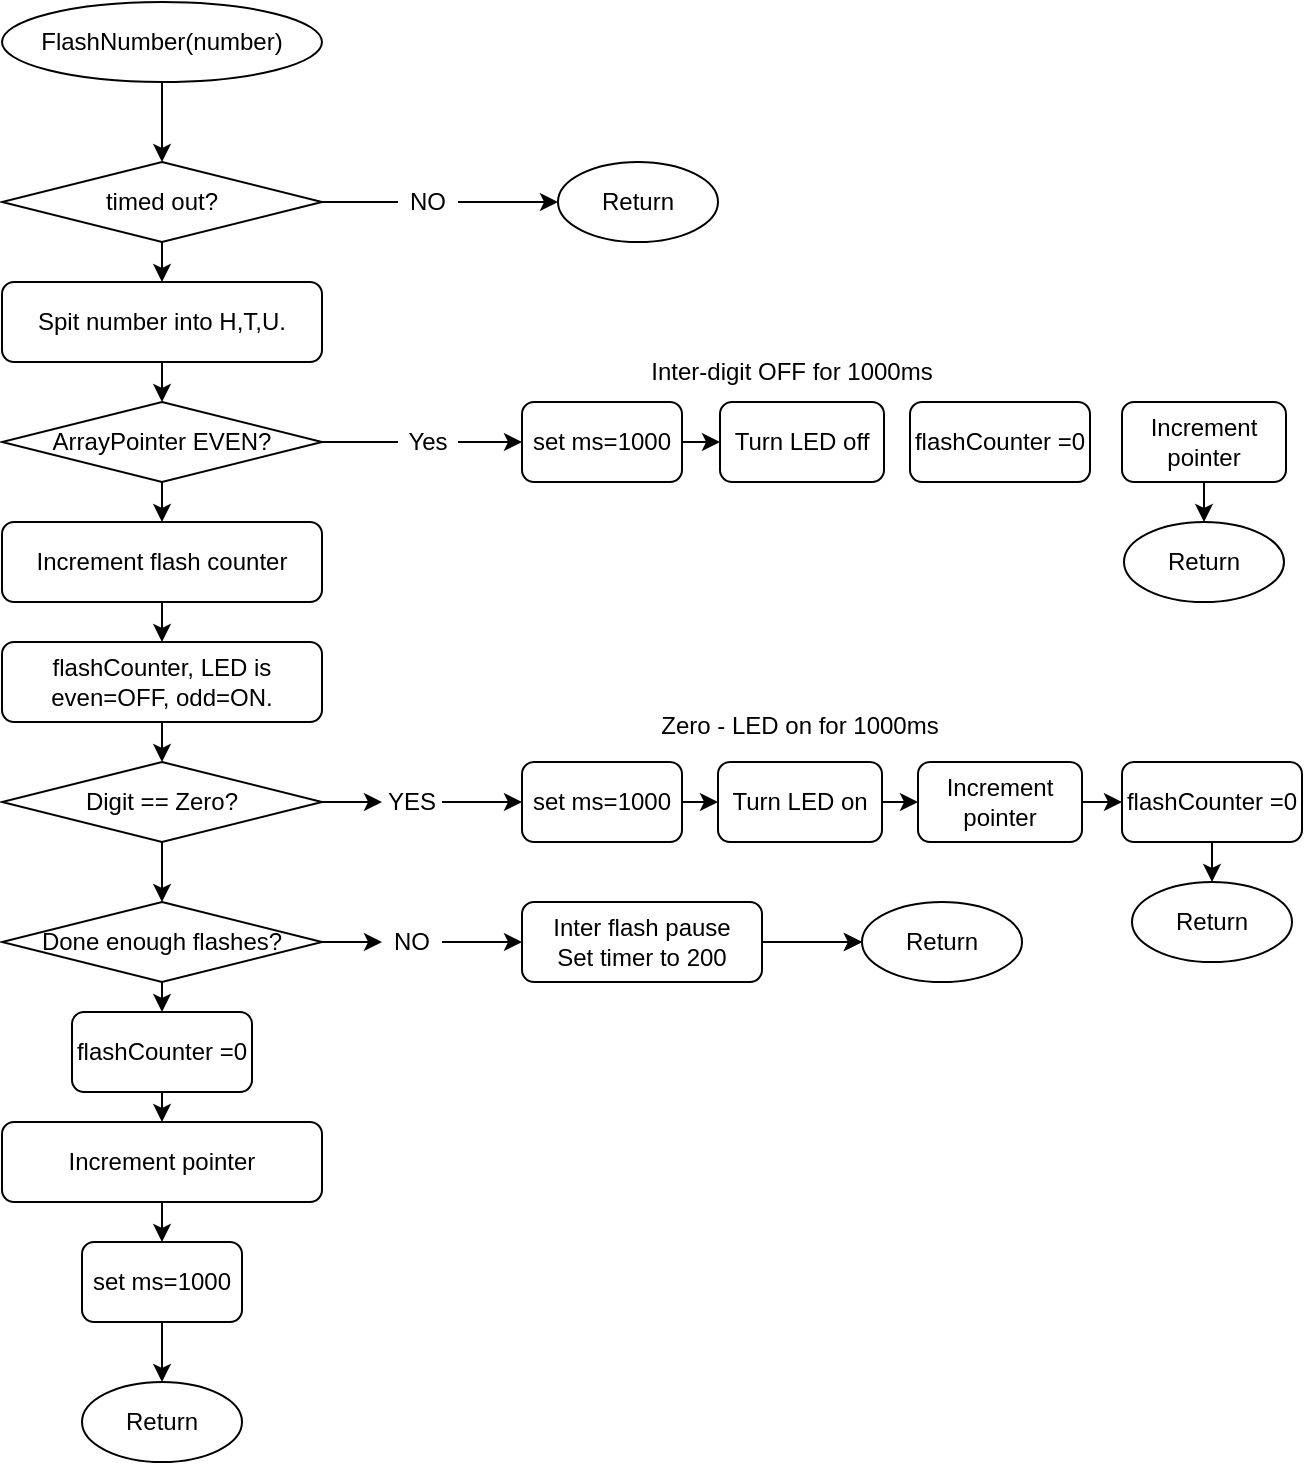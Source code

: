 <mxfile>
    <diagram id="JWU_pq0ETkwyuFgzXTky" name="Page-1">
        <mxGraphModel dx="753" dy="607" grid="1" gridSize="10" guides="1" tooltips="1" connect="1" arrows="1" fold="1" page="1" pageScale="1" pageWidth="827" pageHeight="1169" math="0" shadow="0">
            <root>
                <mxCell id="0"/>
                <mxCell id="1" parent="0"/>
                <mxCell id="20" value="" style="edgeStyle=none;html=1;startArrow=none;" parent="1" edge="1">
                    <mxGeometry relative="1" as="geometry">
                        <mxPoint x="152" y="680" as="sourcePoint"/>
                        <mxPoint x="152" y="680" as="targetPoint"/>
                    </mxGeometry>
                </mxCell>
                <mxCell id="41" style="edgeStyle=none;html=1;exitX=1;exitY=0.5;exitDx=0;exitDy=0;entryX=0;entryY=0.5;entryDx=0;entryDy=0;" parent="1" source="3" target="31" edge="1">
                    <mxGeometry relative="1" as="geometry"/>
                </mxCell>
                <mxCell id="130" style="edgeStyle=none;html=1;entryX=0.5;entryY=0;entryDx=0;entryDy=0;" parent="1" source="3" target="129" edge="1">
                    <mxGeometry relative="1" as="geometry"/>
                </mxCell>
                <mxCell id="3" value="Done enough flashes?" style="rhombus;whiteSpace=wrap;html=1;" parent="1" vertex="1">
                    <mxGeometry x="80" y="490" width="160" height="40" as="geometry"/>
                </mxCell>
                <mxCell id="9" style="edgeStyle=none;html=1;startArrow=none;" parent="1" source="16" target="8" edge="1">
                    <mxGeometry relative="1" as="geometry"/>
                </mxCell>
                <mxCell id="77" value="" style="edgeStyle=none;html=1;" parent="1" source="4" target="76" edge="1">
                    <mxGeometry relative="1" as="geometry"/>
                </mxCell>
                <mxCell id="4" value="timed out?" style="rhombus;whiteSpace=wrap;html=1;" parent="1" vertex="1">
                    <mxGeometry x="80" y="120" width="160" height="40" as="geometry"/>
                </mxCell>
                <mxCell id="108" style="edgeStyle=none;html=1;entryX=0.5;entryY=0;entryDx=0;entryDy=0;" parent="1" source="5" target="64" edge="1">
                    <mxGeometry relative="1" as="geometry"/>
                </mxCell>
                <mxCell id="5" value="flashCounter, LED is&lt;br&gt;even=OFF, odd=ON." style="rounded=1;whiteSpace=wrap;html=1;" parent="1" vertex="1">
                    <mxGeometry x="80" y="360" width="160" height="40" as="geometry"/>
                </mxCell>
                <mxCell id="7" value="" style="edgeStyle=none;html=1;" parent="1" source="6" target="4" edge="1">
                    <mxGeometry relative="1" as="geometry"/>
                </mxCell>
                <mxCell id="6" value="FlashNumber(number)" style="ellipse;whiteSpace=wrap;html=1;" parent="1" vertex="1">
                    <mxGeometry x="80" y="40" width="160" height="40" as="geometry"/>
                </mxCell>
                <mxCell id="8" value="Return" style="ellipse;whiteSpace=wrap;html=1;" parent="1" vertex="1">
                    <mxGeometry x="358" y="120" width="80" height="40" as="geometry"/>
                </mxCell>
                <mxCell id="107" style="edgeStyle=none;html=1;entryX=0.5;entryY=0;entryDx=0;entryDy=0;" parent="1" source="13" target="5" edge="1">
                    <mxGeometry relative="1" as="geometry"/>
                </mxCell>
                <mxCell id="13" value="Increment flash counter" style="rounded=1;whiteSpace=wrap;html=1;" parent="1" vertex="1">
                    <mxGeometry x="80" y="300" width="160" height="40" as="geometry"/>
                </mxCell>
                <mxCell id="17" value="" style="edgeStyle=none;html=1;endArrow=none;" parent="1" source="4" target="16" edge="1">
                    <mxGeometry relative="1" as="geometry">
                        <mxPoint x="238" y="140" as="sourcePoint"/>
                        <mxPoint x="318" y="140" as="targetPoint"/>
                    </mxGeometry>
                </mxCell>
                <mxCell id="16" value="NO" style="text;strokeColor=none;align=center;fillColor=none;html=1;verticalAlign=middle;whiteSpace=wrap;rounded=0;" parent="1" vertex="1">
                    <mxGeometry x="278" y="125" width="30" height="30" as="geometry"/>
                </mxCell>
                <mxCell id="29" value="" style="edgeStyle=none;html=1;startArrow=none;" parent="1" source="25" target="27" edge="1">
                    <mxGeometry relative="1" as="geometry">
                        <mxPoint x="438" y="510" as="sourcePoint"/>
                    </mxGeometry>
                </mxCell>
                <mxCell id="122" value="" style="edgeStyle=none;html=1;" parent="1" source="25" target="27" edge="1">
                    <mxGeometry relative="1" as="geometry"/>
                </mxCell>
                <mxCell id="27" value="Return" style="ellipse;whiteSpace=wrap;html=1;" parent="1" vertex="1">
                    <mxGeometry x="510" y="490" width="80" height="40" as="geometry"/>
                </mxCell>
                <mxCell id="67" style="edgeStyle=none;html=1;entryX=0;entryY=0.5;entryDx=0;entryDy=0;" parent="1" source="31" target="25" edge="1">
                    <mxGeometry relative="1" as="geometry">
                        <mxPoint x="318" y="510" as="targetPoint"/>
                    </mxGeometry>
                </mxCell>
                <mxCell id="31" value="NO" style="text;strokeColor=none;align=center;fillColor=none;html=1;verticalAlign=middle;whiteSpace=wrap;rounded=0;" parent="1" vertex="1">
                    <mxGeometry x="270" y="500" width="30" height="20" as="geometry"/>
                </mxCell>
                <mxCell id="54" value="Return" style="ellipse;whiteSpace=wrap;html=1;" parent="1" vertex="1">
                    <mxGeometry x="645" y="480" width="80" height="40" as="geometry"/>
                </mxCell>
                <mxCell id="112" style="edgeStyle=none;html=1;" parent="1" source="64" target="75" edge="1">
                    <mxGeometry relative="1" as="geometry"/>
                </mxCell>
                <mxCell id="119" value="" style="edgeStyle=none;html=1;" parent="1" source="64" target="3" edge="1">
                    <mxGeometry relative="1" as="geometry"/>
                </mxCell>
                <mxCell id="64" value="Digit == Zero?" style="rhombus;whiteSpace=wrap;html=1;" parent="1" vertex="1">
                    <mxGeometry x="80" y="420" width="160" height="40" as="geometry"/>
                </mxCell>
                <mxCell id="113" style="edgeStyle=none;html=1;entryX=0;entryY=0.5;entryDx=0;entryDy=0;" parent="1" source="75" target="110" edge="1">
                    <mxGeometry relative="1" as="geometry"/>
                </mxCell>
                <mxCell id="75" value="YES" style="text;strokeColor=none;align=center;fillColor=none;html=1;verticalAlign=middle;whiteSpace=wrap;rounded=0;" parent="1" vertex="1">
                    <mxGeometry x="270" y="430" width="30" height="20" as="geometry"/>
                </mxCell>
                <mxCell id="88" value="" style="edgeStyle=none;html=1;" parent="1" source="76" target="81" edge="1">
                    <mxGeometry relative="1" as="geometry"/>
                </mxCell>
                <mxCell id="76" value="Spit number into H,T,U." style="rounded=1;whiteSpace=wrap;html=1;" parent="1" vertex="1">
                    <mxGeometry x="80" y="180" width="160" height="40" as="geometry"/>
                </mxCell>
                <mxCell id="83" value="" style="edgeStyle=none;html=1;startArrow=none;" parent="1" source="92" target="82" edge="1">
                    <mxGeometry relative="1" as="geometry"/>
                </mxCell>
                <mxCell id="106" style="edgeStyle=none;html=1;entryX=0.5;entryY=0;entryDx=0;entryDy=0;" parent="1" source="81" target="13" edge="1">
                    <mxGeometry relative="1" as="geometry"/>
                </mxCell>
                <mxCell id="81" value="ArrayPointer EVEN?" style="rhombus;whiteSpace=wrap;html=1;" parent="1" vertex="1">
                    <mxGeometry x="80" y="240" width="160" height="40" as="geometry"/>
                </mxCell>
                <mxCell id="85" value="" style="edgeStyle=none;html=1;" parent="1" source="82" target="84" edge="1">
                    <mxGeometry relative="1" as="geometry"/>
                </mxCell>
                <mxCell id="82" value="set ms=1000" style="rounded=1;whiteSpace=wrap;html=1;" parent="1" vertex="1">
                    <mxGeometry x="340" y="240" width="80" height="40" as="geometry"/>
                </mxCell>
                <mxCell id="84" value="Turn LED off" style="rounded=1;whiteSpace=wrap;html=1;" parent="1" vertex="1">
                    <mxGeometry x="439" y="240" width="82" height="40" as="geometry"/>
                </mxCell>
                <mxCell id="86" value="Return" style="ellipse;whiteSpace=wrap;html=1;" parent="1" vertex="1">
                    <mxGeometry x="641" y="300" width="80" height="40" as="geometry"/>
                </mxCell>
                <mxCell id="89" value="Inter-digit OFF for 1000ms" style="text;strokeColor=none;align=center;fillColor=none;html=1;verticalAlign=middle;whiteSpace=wrap;rounded=0;" parent="1" vertex="1">
                    <mxGeometry x="360" y="210" width="230" height="30" as="geometry"/>
                </mxCell>
                <mxCell id="93" value="" style="edgeStyle=none;html=1;endArrow=none;" parent="1" source="81" target="92" edge="1">
                    <mxGeometry relative="1" as="geometry">
                        <mxPoint x="238" y="260" as="sourcePoint"/>
                        <mxPoint x="340" y="260" as="targetPoint"/>
                    </mxGeometry>
                </mxCell>
                <mxCell id="92" value="Yes" style="text;strokeColor=none;align=center;fillColor=none;html=1;verticalAlign=middle;whiteSpace=wrap;rounded=0;" parent="1" vertex="1">
                    <mxGeometry x="278" y="255" width="30" height="10" as="geometry"/>
                </mxCell>
                <mxCell id="101" value="" style="edgeStyle=none;html=1;" parent="1" source="95" target="86" edge="1">
                    <mxGeometry relative="1" as="geometry"/>
                </mxCell>
                <mxCell id="95" value="Increment pointer" style="rounded=1;whiteSpace=wrap;html=1;" parent="1" vertex="1">
                    <mxGeometry x="640" y="240" width="82" height="40" as="geometry"/>
                </mxCell>
                <mxCell id="109" value="" style="edgeStyle=none;html=1;" parent="1" source="110" target="111" edge="1">
                    <mxGeometry relative="1" as="geometry"/>
                </mxCell>
                <mxCell id="110" value="set ms=1000" style="rounded=1;whiteSpace=wrap;html=1;" parent="1" vertex="1">
                    <mxGeometry x="340" y="420" width="80" height="40" as="geometry"/>
                </mxCell>
                <mxCell id="114" style="edgeStyle=none;html=1;entryX=0;entryY=0.5;entryDx=0;entryDy=0;" parent="1" source="111" target="117" edge="1">
                    <mxGeometry relative="1" as="geometry"/>
                </mxCell>
                <mxCell id="111" value="Turn LED on" style="rounded=1;whiteSpace=wrap;html=1;" parent="1" vertex="1">
                    <mxGeometry x="438" y="420" width="82" height="40" as="geometry"/>
                </mxCell>
                <mxCell id="116" value="Zero - LED on for 1000ms" style="text;strokeColor=none;align=center;fillColor=none;html=1;verticalAlign=middle;whiteSpace=wrap;rounded=0;" parent="1" vertex="1">
                    <mxGeometry x="399" y="387" width="160" height="30" as="geometry"/>
                </mxCell>
                <mxCell id="118" style="edgeStyle=none;html=1;entryX=0.5;entryY=0;entryDx=0;entryDy=0;exitX=0.5;exitY=1;exitDx=0;exitDy=0;" parent="1" source="120" target="54" edge="1">
                    <mxGeometry relative="1" as="geometry">
                        <mxPoint x="620" y="500" as="targetPoint"/>
                    </mxGeometry>
                </mxCell>
                <mxCell id="121" value="" style="edgeStyle=none;html=1;" parent="1" source="117" target="120" edge="1">
                    <mxGeometry relative="1" as="geometry"/>
                </mxCell>
                <mxCell id="117" value="Increment pointer" style="rounded=1;whiteSpace=wrap;html=1;" parent="1" vertex="1">
                    <mxGeometry x="538" y="420" width="82" height="40" as="geometry"/>
                </mxCell>
                <mxCell id="120" value="flashCounter =0" style="rounded=1;whiteSpace=wrap;html=1;" parent="1" vertex="1">
                    <mxGeometry x="640" y="420" width="90" height="40" as="geometry"/>
                </mxCell>
                <mxCell id="123" value="" style="edgeStyle=none;html=1;endArrow=none;" parent="1" target="25" edge="1">
                    <mxGeometry relative="1" as="geometry">
                        <mxPoint x="438" y="510" as="sourcePoint"/>
                        <mxPoint x="510" y="510" as="targetPoint"/>
                    </mxGeometry>
                </mxCell>
                <mxCell id="25" value="Inter flash pause&lt;br&gt;Set timer to 200" style="rounded=1;whiteSpace=wrap;html=1;" parent="1" vertex="1">
                    <mxGeometry x="340" y="490" width="120" height="40" as="geometry"/>
                </mxCell>
                <mxCell id="135" style="edgeStyle=none;html=1;entryX=0.5;entryY=0;entryDx=0;entryDy=0;" edge="1" parent="1" source="125" target="134">
                    <mxGeometry relative="1" as="geometry"/>
                </mxCell>
                <mxCell id="125" value="Increment pointer" style="rounded=1;whiteSpace=wrap;html=1;" parent="1" vertex="1">
                    <mxGeometry x="80" y="600" width="160" height="40" as="geometry"/>
                </mxCell>
                <mxCell id="127" value="Return" style="ellipse;whiteSpace=wrap;html=1;" parent="1" vertex="1">
                    <mxGeometry x="120" y="730" width="80" height="40" as="geometry"/>
                </mxCell>
                <mxCell id="132" style="edgeStyle=none;html=1;entryX=0.5;entryY=0;entryDx=0;entryDy=0;" parent="1" source="129" target="125" edge="1">
                    <mxGeometry relative="1" as="geometry"/>
                </mxCell>
                <mxCell id="129" value="flashCounter =0" style="rounded=1;whiteSpace=wrap;html=1;" parent="1" vertex="1">
                    <mxGeometry x="115" y="545" width="90" height="40" as="geometry"/>
                </mxCell>
                <mxCell id="133" value="flashCounter =0" style="rounded=1;whiteSpace=wrap;html=1;" vertex="1" parent="1">
                    <mxGeometry x="534" y="240" width="90" height="40" as="geometry"/>
                </mxCell>
                <mxCell id="136" style="edgeStyle=none;html=1;entryX=0.5;entryY=0;entryDx=0;entryDy=0;" edge="1" parent="1" source="134" target="127">
                    <mxGeometry relative="1" as="geometry"/>
                </mxCell>
                <mxCell id="134" value="set ms=1000" style="rounded=1;whiteSpace=wrap;html=1;" vertex="1" parent="1">
                    <mxGeometry x="120" y="660" width="80" height="40" as="geometry"/>
                </mxCell>
            </root>
        </mxGraphModel>
    </diagram>
</mxfile>